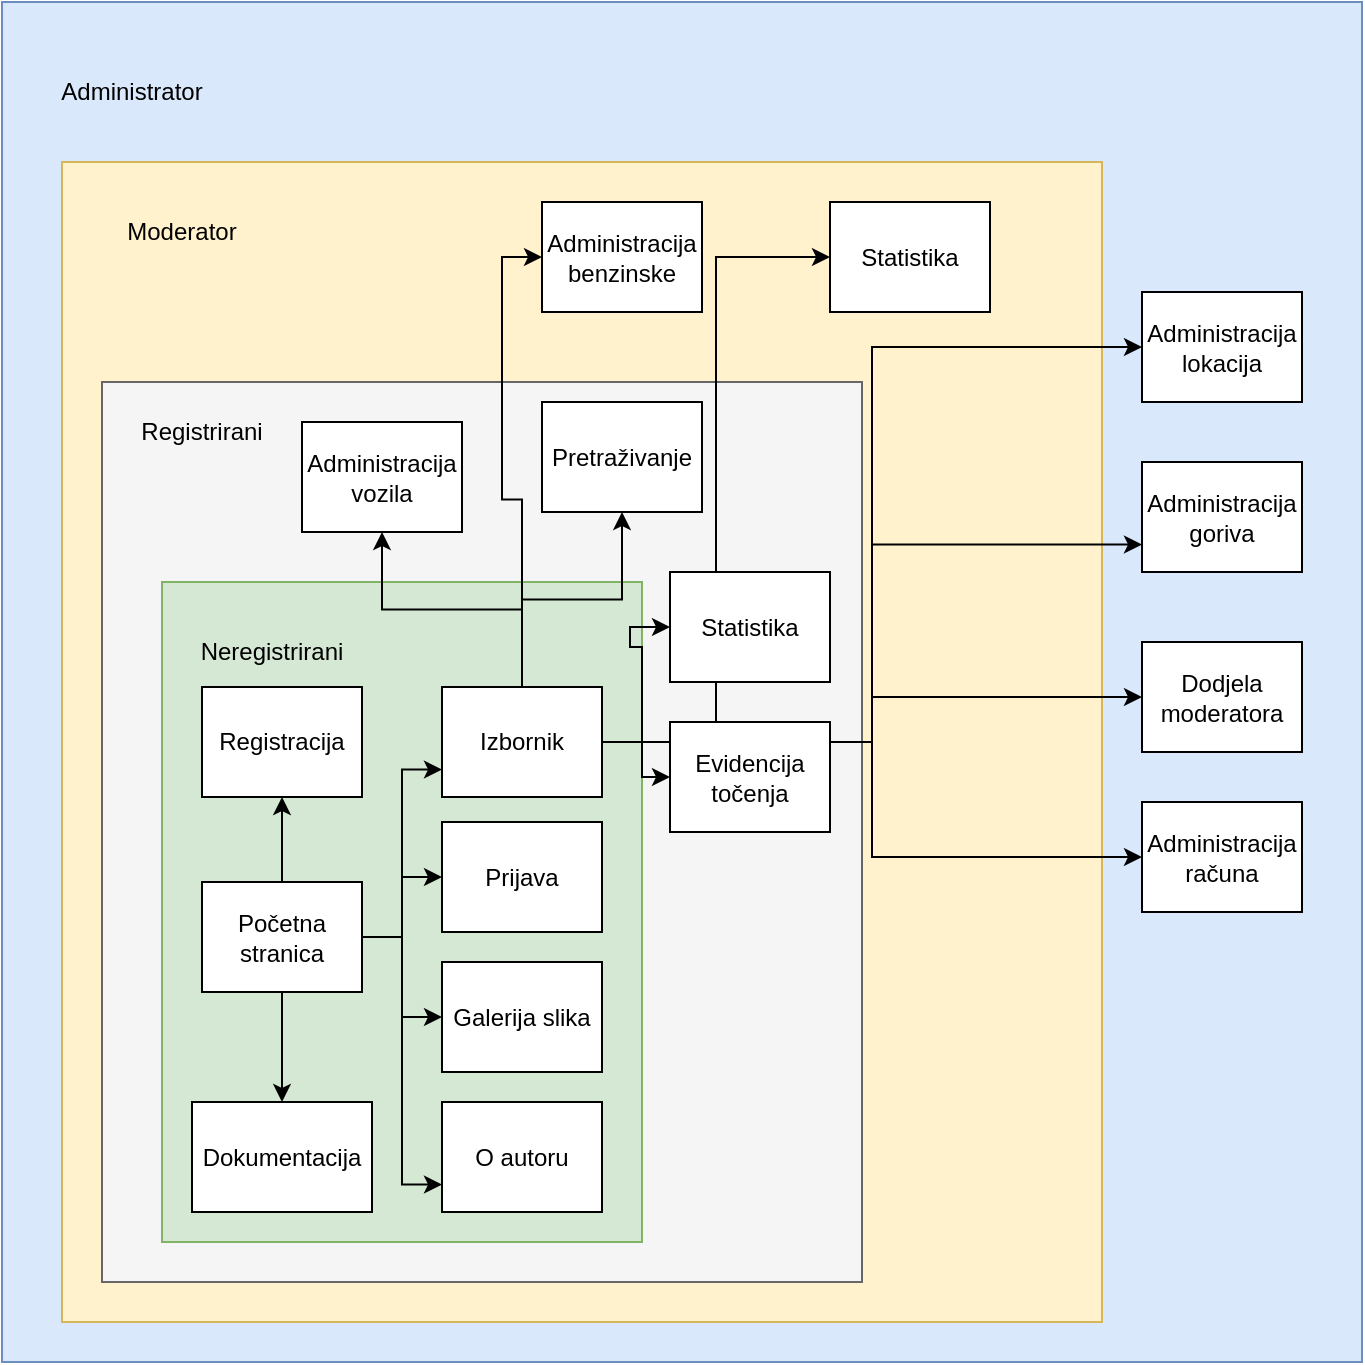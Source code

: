 <mxfile version="17.4.3" type="device"><diagram id="yYbZHTpvrUoevdbMIPJ9" name="Page-1"><mxGraphModel dx="1422" dy="772" grid="1" gridSize="10" guides="1" tooltips="1" connect="1" arrows="1" fold="1" page="1" pageScale="1" pageWidth="827" pageHeight="1169" math="0" shadow="0"><root><mxCell id="0"/><mxCell id="1" parent="0"/><mxCell id="byyH-PZPHmoalxwPcRd3-1" value="" style="whiteSpace=wrap;html=1;aspect=fixed;fillColor=#dae8fc;strokeColor=#6c8ebf;" vertex="1" parent="1"><mxGeometry x="40" y="40" width="680" height="680" as="geometry"/></mxCell><mxCell id="byyH-PZPHmoalxwPcRd3-2" value="Administrator" style="text;html=1;strokeColor=none;fillColor=none;align=center;verticalAlign=middle;whiteSpace=wrap;rounded=0;" vertex="1" parent="1"><mxGeometry x="70" y="70" width="70" height="30" as="geometry"/></mxCell><mxCell id="byyH-PZPHmoalxwPcRd3-3" value="" style="rounded=0;whiteSpace=wrap;html=1;fillColor=#fff2cc;strokeColor=#d6b656;" vertex="1" parent="1"><mxGeometry x="70" y="120" width="520" height="580" as="geometry"/></mxCell><mxCell id="byyH-PZPHmoalxwPcRd3-4" value="Moderator" style="text;html=1;strokeColor=none;fillColor=none;align=center;verticalAlign=middle;whiteSpace=wrap;rounded=0;" vertex="1" parent="1"><mxGeometry x="100" y="140" width="60" height="30" as="geometry"/></mxCell><mxCell id="byyH-PZPHmoalxwPcRd3-5" value="" style="rounded=0;whiteSpace=wrap;html=1;fillColor=#f5f5f5;fontColor=#333333;strokeColor=#666666;" vertex="1" parent="1"><mxGeometry x="90" y="230" width="380" height="450" as="geometry"/></mxCell><mxCell id="byyH-PZPHmoalxwPcRd3-6" value="Registrirani&lt;br&gt;" style="text;html=1;strokeColor=none;fillColor=none;align=center;verticalAlign=middle;whiteSpace=wrap;rounded=0;" vertex="1" parent="1"><mxGeometry x="110" y="240" width="60" height="30" as="geometry"/></mxCell><mxCell id="byyH-PZPHmoalxwPcRd3-7" value="" style="rounded=0;whiteSpace=wrap;html=1;fillColor=#d5e8d4;strokeColor=#82b366;" vertex="1" parent="1"><mxGeometry x="120" y="330" width="240" height="330" as="geometry"/></mxCell><mxCell id="byyH-PZPHmoalxwPcRd3-8" value="Neregistrirani&lt;br&gt;" style="text;html=1;strokeColor=none;fillColor=none;align=center;verticalAlign=middle;whiteSpace=wrap;rounded=0;" vertex="1" parent="1"><mxGeometry x="140" y="350" width="70" height="30" as="geometry"/></mxCell><mxCell id="byyH-PZPHmoalxwPcRd3-27" style="edgeStyle=orthogonalEdgeStyle;rounded=0;orthogonalLoop=1;jettySize=auto;html=1;entryX=0.5;entryY=1;entryDx=0;entryDy=0;" edge="1" parent="1" source="byyH-PZPHmoalxwPcRd3-9" target="byyH-PZPHmoalxwPcRd3-16"><mxGeometry relative="1" as="geometry"/></mxCell><mxCell id="byyH-PZPHmoalxwPcRd3-28" style="edgeStyle=orthogonalEdgeStyle;rounded=0;orthogonalLoop=1;jettySize=auto;html=1;entryX=0;entryY=0.75;entryDx=0;entryDy=0;" edge="1" parent="1" source="byyH-PZPHmoalxwPcRd3-9" target="byyH-PZPHmoalxwPcRd3-10"><mxGeometry relative="1" as="geometry"/></mxCell><mxCell id="byyH-PZPHmoalxwPcRd3-29" style="edgeStyle=orthogonalEdgeStyle;rounded=0;orthogonalLoop=1;jettySize=auto;html=1;entryX=0.5;entryY=0;entryDx=0;entryDy=0;" edge="1" parent="1" source="byyH-PZPHmoalxwPcRd3-9" target="byyH-PZPHmoalxwPcRd3-12"><mxGeometry relative="1" as="geometry"/></mxCell><mxCell id="byyH-PZPHmoalxwPcRd3-30" style="edgeStyle=orthogonalEdgeStyle;rounded=0;orthogonalLoop=1;jettySize=auto;html=1;entryX=0;entryY=0.75;entryDx=0;entryDy=0;" edge="1" parent="1" source="byyH-PZPHmoalxwPcRd3-9" target="byyH-PZPHmoalxwPcRd3-13"><mxGeometry relative="1" as="geometry"/></mxCell><mxCell id="byyH-PZPHmoalxwPcRd3-31" style="edgeStyle=orthogonalEdgeStyle;rounded=0;orthogonalLoop=1;jettySize=auto;html=1;entryX=0;entryY=0.5;entryDx=0;entryDy=0;" edge="1" parent="1" source="byyH-PZPHmoalxwPcRd3-9" target="byyH-PZPHmoalxwPcRd3-11"><mxGeometry relative="1" as="geometry"/></mxCell><mxCell id="byyH-PZPHmoalxwPcRd3-32" style="edgeStyle=orthogonalEdgeStyle;rounded=0;orthogonalLoop=1;jettySize=auto;html=1;entryX=0;entryY=0.5;entryDx=0;entryDy=0;" edge="1" parent="1" source="byyH-PZPHmoalxwPcRd3-9" target="byyH-PZPHmoalxwPcRd3-14"><mxGeometry relative="1" as="geometry"/></mxCell><mxCell id="byyH-PZPHmoalxwPcRd3-9" value="Početna stranica" style="rounded=0;whiteSpace=wrap;html=1;" vertex="1" parent="1"><mxGeometry x="140" y="480" width="80" height="55" as="geometry"/></mxCell><mxCell id="byyH-PZPHmoalxwPcRd3-34" style="edgeStyle=orthogonalEdgeStyle;rounded=0;orthogonalLoop=1;jettySize=auto;html=1;entryX=0.5;entryY=1;entryDx=0;entryDy=0;" edge="1" parent="1" source="byyH-PZPHmoalxwPcRd3-10" target="byyH-PZPHmoalxwPcRd3-15"><mxGeometry relative="1" as="geometry"/></mxCell><mxCell id="byyH-PZPHmoalxwPcRd3-35" style="edgeStyle=orthogonalEdgeStyle;rounded=0;orthogonalLoop=1;jettySize=auto;html=1;" edge="1" parent="1" source="byyH-PZPHmoalxwPcRd3-10" target="byyH-PZPHmoalxwPcRd3-17"><mxGeometry relative="1" as="geometry"/></mxCell><mxCell id="byyH-PZPHmoalxwPcRd3-36" style="edgeStyle=orthogonalEdgeStyle;rounded=0;orthogonalLoop=1;jettySize=auto;html=1;entryX=0;entryY=0.5;entryDx=0;entryDy=0;" edge="1" parent="1" source="byyH-PZPHmoalxwPcRd3-10" target="byyH-PZPHmoalxwPcRd3-18"><mxGeometry relative="1" as="geometry"/></mxCell><mxCell id="byyH-PZPHmoalxwPcRd3-37" style="edgeStyle=orthogonalEdgeStyle;rounded=0;orthogonalLoop=1;jettySize=auto;html=1;entryX=0;entryY=0.5;entryDx=0;entryDy=0;" edge="1" parent="1" source="byyH-PZPHmoalxwPcRd3-10" target="byyH-PZPHmoalxwPcRd3-19"><mxGeometry relative="1" as="geometry"/></mxCell><mxCell id="byyH-PZPHmoalxwPcRd3-38" style="edgeStyle=orthogonalEdgeStyle;rounded=0;orthogonalLoop=1;jettySize=auto;html=1;entryX=0;entryY=0.5;entryDx=0;entryDy=0;" edge="1" parent="1" source="byyH-PZPHmoalxwPcRd3-10" target="byyH-PZPHmoalxwPcRd3-20"><mxGeometry relative="1" as="geometry"/></mxCell><mxCell id="byyH-PZPHmoalxwPcRd3-39" style="edgeStyle=orthogonalEdgeStyle;rounded=0;orthogonalLoop=1;jettySize=auto;html=1;entryX=0;entryY=0.5;entryDx=0;entryDy=0;" edge="1" parent="1" source="byyH-PZPHmoalxwPcRd3-10" target="byyH-PZPHmoalxwPcRd3-25"><mxGeometry relative="1" as="geometry"/></mxCell><mxCell id="byyH-PZPHmoalxwPcRd3-40" style="edgeStyle=orthogonalEdgeStyle;rounded=0;orthogonalLoop=1;jettySize=auto;html=1;entryX=0;entryY=0.5;entryDx=0;entryDy=0;" edge="1" parent="1" source="byyH-PZPHmoalxwPcRd3-10" target="byyH-PZPHmoalxwPcRd3-21"><mxGeometry relative="1" as="geometry"/></mxCell><mxCell id="byyH-PZPHmoalxwPcRd3-41" style="edgeStyle=orthogonalEdgeStyle;rounded=0;orthogonalLoop=1;jettySize=auto;html=1;entryX=0;entryY=0.75;entryDx=0;entryDy=0;" edge="1" parent="1" source="byyH-PZPHmoalxwPcRd3-10" target="byyH-PZPHmoalxwPcRd3-22"><mxGeometry relative="1" as="geometry"/></mxCell><mxCell id="byyH-PZPHmoalxwPcRd3-42" style="edgeStyle=orthogonalEdgeStyle;rounded=0;orthogonalLoop=1;jettySize=auto;html=1;" edge="1" parent="1" source="byyH-PZPHmoalxwPcRd3-10" target="byyH-PZPHmoalxwPcRd3-23"><mxGeometry relative="1" as="geometry"/></mxCell><mxCell id="byyH-PZPHmoalxwPcRd3-43" style="edgeStyle=orthogonalEdgeStyle;rounded=0;orthogonalLoop=1;jettySize=auto;html=1;entryX=0;entryY=0.5;entryDx=0;entryDy=0;" edge="1" parent="1" source="byyH-PZPHmoalxwPcRd3-10" target="byyH-PZPHmoalxwPcRd3-24"><mxGeometry relative="1" as="geometry"/></mxCell><mxCell id="byyH-PZPHmoalxwPcRd3-10" value="Izbornik" style="rounded=0;whiteSpace=wrap;html=1;" vertex="1" parent="1"><mxGeometry x="260" y="382.5" width="80" height="55" as="geometry"/></mxCell><mxCell id="byyH-PZPHmoalxwPcRd3-11" value="Prijava" style="rounded=0;whiteSpace=wrap;html=1;" vertex="1" parent="1"><mxGeometry x="260" y="450" width="80" height="55" as="geometry"/></mxCell><mxCell id="byyH-PZPHmoalxwPcRd3-12" value="Dokumentacija" style="rounded=0;whiteSpace=wrap;html=1;" vertex="1" parent="1"><mxGeometry x="135" y="590" width="90" height="55" as="geometry"/></mxCell><mxCell id="byyH-PZPHmoalxwPcRd3-13" value="O autoru" style="rounded=0;whiteSpace=wrap;html=1;" vertex="1" parent="1"><mxGeometry x="260" y="590" width="80" height="55" as="geometry"/></mxCell><mxCell id="byyH-PZPHmoalxwPcRd3-14" value="Galerija slika" style="rounded=0;whiteSpace=wrap;html=1;" vertex="1" parent="1"><mxGeometry x="260" y="520" width="80" height="55" as="geometry"/></mxCell><mxCell id="byyH-PZPHmoalxwPcRd3-15" value="Administracija vozila" style="rounded=0;whiteSpace=wrap;html=1;" vertex="1" parent="1"><mxGeometry x="190" y="250" width="80" height="55" as="geometry"/></mxCell><mxCell id="byyH-PZPHmoalxwPcRd3-16" value="Registracija" style="rounded=0;whiteSpace=wrap;html=1;" vertex="1" parent="1"><mxGeometry x="140" y="382.5" width="80" height="55" as="geometry"/></mxCell><mxCell id="byyH-PZPHmoalxwPcRd3-17" value="Pretraživanje" style="rounded=0;whiteSpace=wrap;html=1;" vertex="1" parent="1"><mxGeometry x="310" y="240" width="80" height="55" as="geometry"/></mxCell><mxCell id="byyH-PZPHmoalxwPcRd3-18" value="Statistika" style="rounded=0;whiteSpace=wrap;html=1;" vertex="1" parent="1"><mxGeometry x="374" y="325" width="80" height="55" as="geometry"/></mxCell><mxCell id="byyH-PZPHmoalxwPcRd3-19" value="Evidencija točenja" style="rounded=0;whiteSpace=wrap;html=1;" vertex="1" parent="1"><mxGeometry x="374" y="400" width="80" height="55" as="geometry"/></mxCell><mxCell id="byyH-PZPHmoalxwPcRd3-20" value="Administracija benzinske" style="rounded=0;whiteSpace=wrap;html=1;" vertex="1" parent="1"><mxGeometry x="310" y="140" width="80" height="55" as="geometry"/></mxCell><mxCell id="byyH-PZPHmoalxwPcRd3-21" value="Administracija lokacija" style="rounded=0;whiteSpace=wrap;html=1;" vertex="1" parent="1"><mxGeometry x="610" y="185" width="80" height="55" as="geometry"/></mxCell><mxCell id="byyH-PZPHmoalxwPcRd3-22" value="Administracija goriva" style="rounded=0;whiteSpace=wrap;html=1;" vertex="1" parent="1"><mxGeometry x="610" y="270" width="80" height="55" as="geometry"/></mxCell><mxCell id="byyH-PZPHmoalxwPcRd3-23" value="Dodjela moderatora" style="rounded=0;whiteSpace=wrap;html=1;" vertex="1" parent="1"><mxGeometry x="610" y="360" width="80" height="55" as="geometry"/></mxCell><mxCell id="byyH-PZPHmoalxwPcRd3-24" value="Administracija računa" style="rounded=0;whiteSpace=wrap;html=1;" vertex="1" parent="1"><mxGeometry x="610" y="440" width="80" height="55" as="geometry"/></mxCell><mxCell id="byyH-PZPHmoalxwPcRd3-25" value="Statistika" style="rounded=0;whiteSpace=wrap;html=1;" vertex="1" parent="1"><mxGeometry x="454" y="140" width="80" height="55" as="geometry"/></mxCell></root></mxGraphModel></diagram></mxfile>